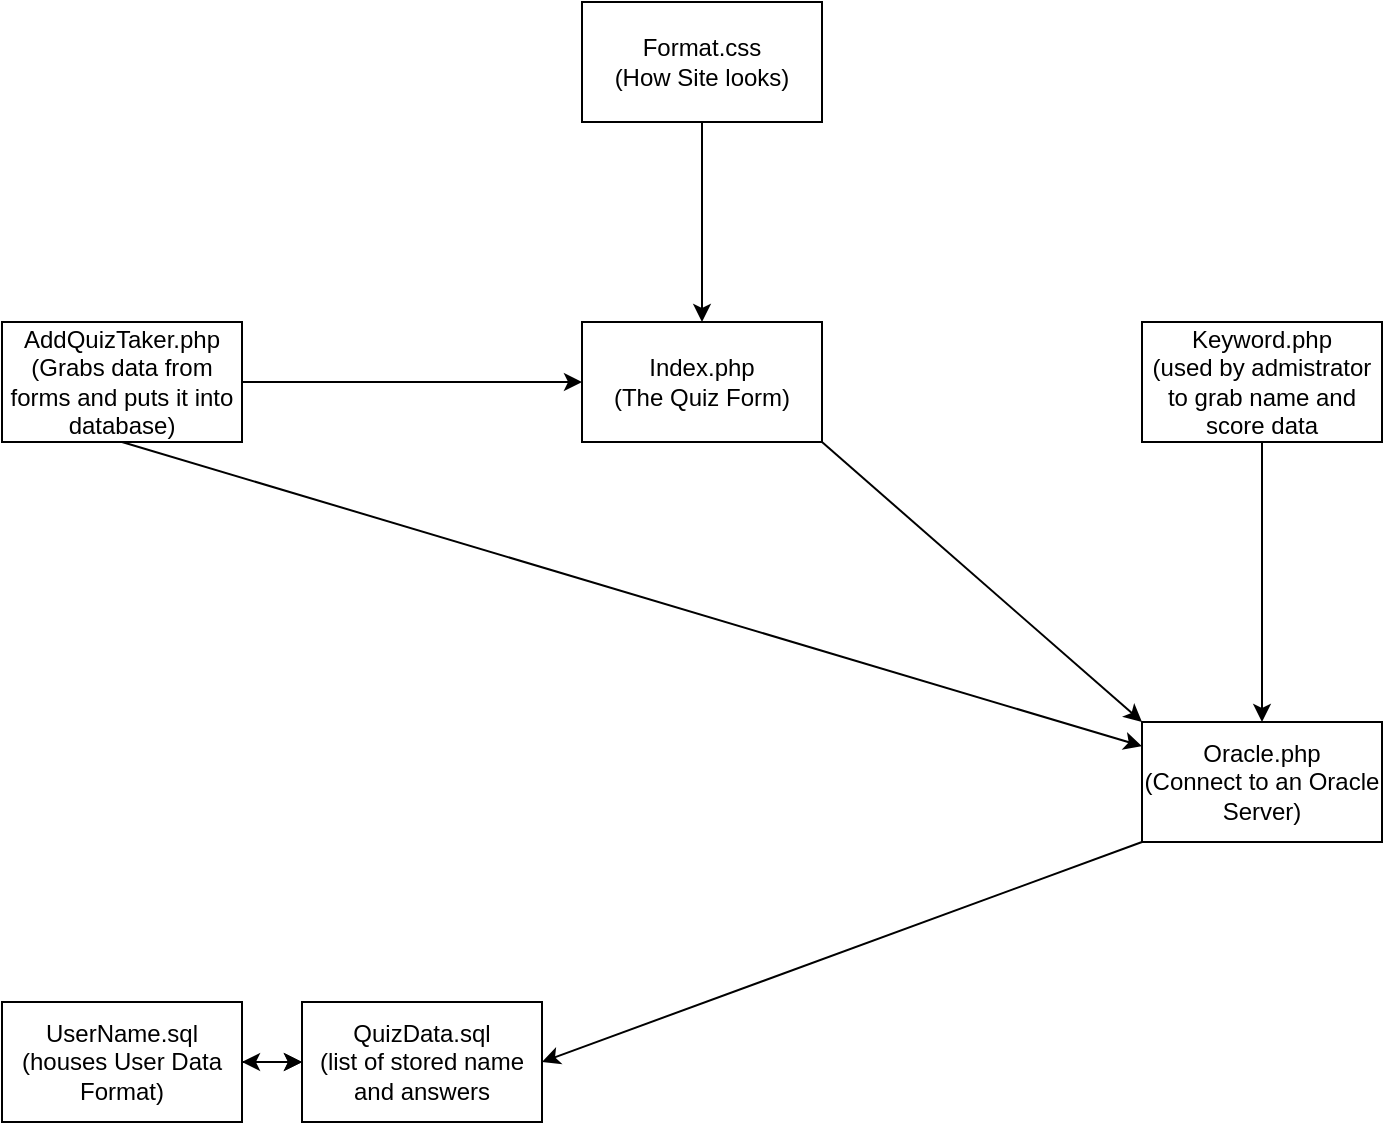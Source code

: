 <mxfile version="14.5.1" type="device"><diagram id="pVSeI8QuiSdCqLLlsLTS" name="Page-1"><mxGraphModel dx="1086" dy="806" grid="1" gridSize="10" guides="1" tooltips="1" connect="1" arrows="1" fold="1" page="1" pageScale="1" pageWidth="850" pageHeight="1100" math="0" shadow="0"><root><mxCell id="0"/><mxCell id="1" parent="0"/><mxCell id="wqmehniNCeX6DYIALKUb-1" value="Index.php&lt;br&gt;(The Quiz Form)" style="rounded=0;whiteSpace=wrap;html=1;" vertex="1" parent="1"><mxGeometry x="350" y="190" width="120" height="60" as="geometry"/></mxCell><mxCell id="wqmehniNCeX6DYIALKUb-2" value="Keyword.php&lt;br&gt;(used by admistrator to grab name and score data" style="rounded=0;whiteSpace=wrap;html=1;" vertex="1" parent="1"><mxGeometry x="630" y="190" width="120" height="60" as="geometry"/></mxCell><mxCell id="wqmehniNCeX6DYIALKUb-3" value="Oracle.php&lt;br&gt;(Connect to an Oracle Server)" style="rounded=0;whiteSpace=wrap;html=1;" vertex="1" parent="1"><mxGeometry x="630" y="390" width="120" height="60" as="geometry"/></mxCell><mxCell id="wqmehniNCeX6DYIALKUb-8" style="edgeStyle=orthogonalEdgeStyle;rounded=0;orthogonalLoop=1;jettySize=auto;html=1;exitX=1;exitY=0.5;exitDx=0;exitDy=0;" edge="1" parent="1" source="wqmehniNCeX6DYIALKUb-4" target="wqmehniNCeX6DYIALKUb-1"><mxGeometry relative="1" as="geometry"/></mxCell><mxCell id="wqmehniNCeX6DYIALKUb-4" value="AddQuizTaker.php&lt;br&gt;(Grabs data from forms and puts it into database)" style="rounded=0;whiteSpace=wrap;html=1;" vertex="1" parent="1"><mxGeometry x="60" y="190" width="120" height="60" as="geometry"/></mxCell><mxCell id="wqmehniNCeX6DYIALKUb-5" value="Format.css&lt;br&gt;(How Site looks)" style="rounded=0;whiteSpace=wrap;html=1;" vertex="1" parent="1"><mxGeometry x="350" y="30" width="120" height="60" as="geometry"/></mxCell><mxCell id="wqmehniNCeX6DYIALKUb-6" value="" style="endArrow=classic;html=1;exitX=0.5;exitY=1;exitDx=0;exitDy=0;" edge="1" parent="1" source="wqmehniNCeX6DYIALKUb-5" target="wqmehniNCeX6DYIALKUb-1"><mxGeometry width="50" height="50" relative="1" as="geometry"><mxPoint x="400" y="370" as="sourcePoint"/><mxPoint x="450" y="320" as="targetPoint"/></mxGeometry></mxCell><mxCell id="wqmehniNCeX6DYIALKUb-7" value="" style="endArrow=classic;html=1;entryX=0.5;entryY=0;entryDx=0;entryDy=0;exitX=0.5;exitY=1;exitDx=0;exitDy=0;" edge="1" parent="1" source="wqmehniNCeX6DYIALKUb-2" target="wqmehniNCeX6DYIALKUb-3"><mxGeometry width="50" height="50" relative="1" as="geometry"><mxPoint x="540" y="220" as="sourcePoint"/><mxPoint x="590" y="170" as="targetPoint"/></mxGeometry></mxCell><mxCell id="wqmehniNCeX6DYIALKUb-14" style="edgeStyle=orthogonalEdgeStyle;rounded=0;orthogonalLoop=1;jettySize=auto;html=1;entryX=0;entryY=0.5;entryDx=0;entryDy=0;" edge="1" parent="1" source="wqmehniNCeX6DYIALKUb-9" target="wqmehniNCeX6DYIALKUb-11"><mxGeometry relative="1" as="geometry"/></mxCell><mxCell id="wqmehniNCeX6DYIALKUb-9" value="UserName.sql&lt;br&gt;(houses User Data Format)" style="rounded=0;whiteSpace=wrap;html=1;" vertex="1" parent="1"><mxGeometry x="60" y="530" width="120" height="60" as="geometry"/></mxCell><mxCell id="wqmehniNCeX6DYIALKUb-10" value="" style="endArrow=classic;html=1;exitX=0.5;exitY=1;exitDx=0;exitDy=0;" edge="1" parent="1" source="wqmehniNCeX6DYIALKUb-4" target="wqmehniNCeX6DYIALKUb-3"><mxGeometry width="50" height="50" relative="1" as="geometry"><mxPoint x="400" y="350" as="sourcePoint"/><mxPoint x="450" y="300" as="targetPoint"/></mxGeometry></mxCell><mxCell id="wqmehniNCeX6DYIALKUb-11" value="QuizData.sql&lt;br&gt;(list of stored name and answers" style="rounded=0;whiteSpace=wrap;html=1;" vertex="1" parent="1"><mxGeometry x="210" y="530" width="120" height="60" as="geometry"/></mxCell><mxCell id="wqmehniNCeX6DYIALKUb-12" value="" style="endArrow=classic;html=1;entryX=0;entryY=0;entryDx=0;entryDy=0;exitX=1;exitY=1;exitDx=0;exitDy=0;" edge="1" parent="1" source="wqmehniNCeX6DYIALKUb-1" target="wqmehniNCeX6DYIALKUb-3"><mxGeometry width="50" height="50" relative="1" as="geometry"><mxPoint x="400" y="350" as="sourcePoint"/><mxPoint x="450" y="300" as="targetPoint"/></mxGeometry></mxCell><mxCell id="wqmehniNCeX6DYIALKUb-13" value="" style="endArrow=classic;startArrow=classic;html=1;exitX=1;exitY=0.5;exitDx=0;exitDy=0;entryX=0;entryY=0.5;entryDx=0;entryDy=0;" edge="1" parent="1" source="wqmehniNCeX6DYIALKUb-9" target="wqmehniNCeX6DYIALKUb-11"><mxGeometry width="50" height="50" relative="1" as="geometry"><mxPoint x="400" y="340" as="sourcePoint"/><mxPoint x="450" y="290" as="targetPoint"/></mxGeometry></mxCell><mxCell id="wqmehniNCeX6DYIALKUb-16" value="" style="endArrow=classic;html=1;exitX=0;exitY=1;exitDx=0;exitDy=0;entryX=1;entryY=0.5;entryDx=0;entryDy=0;" edge="1" parent="1" source="wqmehniNCeX6DYIALKUb-3" target="wqmehniNCeX6DYIALKUb-11"><mxGeometry width="50" height="50" relative="1" as="geometry"><mxPoint x="400" y="340" as="sourcePoint"/><mxPoint x="450" y="290" as="targetPoint"/></mxGeometry></mxCell></root></mxGraphModel></diagram></mxfile>